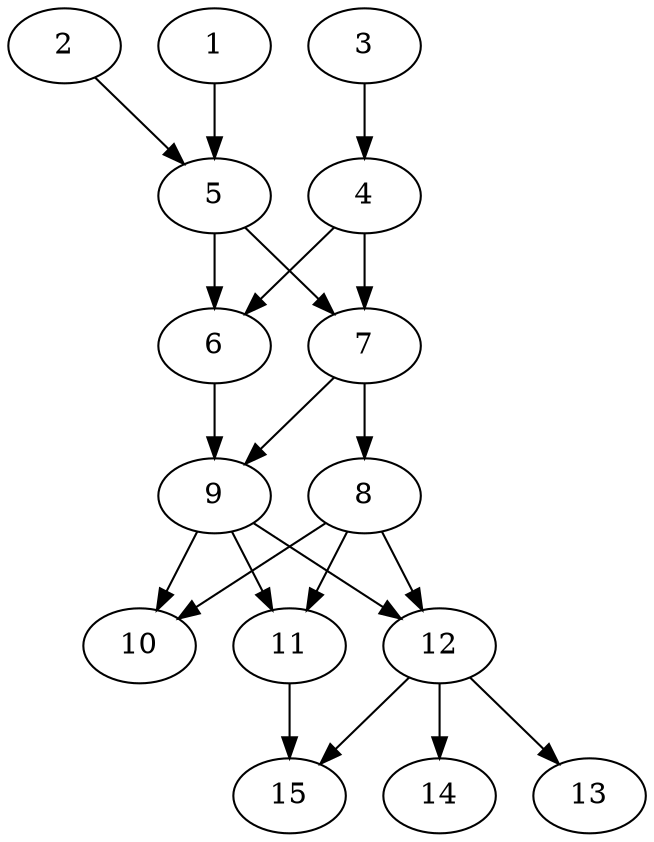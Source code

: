 // DAG automatically generated by daggen at Thu Oct  3 13:59:26 2019
// ./daggen --dot -n 15 --ccr 0.3 --fat 0.5 --regular 0.9 --density 0.9 --mindata 5242880 --maxdata 52428800 
digraph G {
  1 [size="144728747", alpha="0.01", expect_size="43418624"] 
  1 -> 5 [size ="43418624"]
  2 [size="58210987", alpha="0.13", expect_size="17463296"] 
  2 -> 5 [size ="17463296"]
  3 [size="36601173", alpha="0.15", expect_size="10980352"] 
  3 -> 4 [size ="10980352"]
  4 [size="117705387", alpha="0.13", expect_size="35311616"] 
  4 -> 6 [size ="35311616"]
  4 -> 7 [size ="35311616"]
  5 [size="77434880", alpha="0.04", expect_size="23230464"] 
  5 -> 6 [size ="23230464"]
  5 -> 7 [size ="23230464"]
  6 [size="144687787", alpha="0.14", expect_size="43406336"] 
  6 -> 9 [size ="43406336"]
  7 [size="97228800", alpha="0.03", expect_size="29168640"] 
  7 -> 8 [size ="29168640"]
  7 -> 9 [size ="29168640"]
  8 [size="103792640", alpha="0.02", expect_size="31137792"] 
  8 -> 10 [size ="31137792"]
  8 -> 11 [size ="31137792"]
  8 -> 12 [size ="31137792"]
  9 [size="110745600", alpha="0.08", expect_size="33223680"] 
  9 -> 10 [size ="33223680"]
  9 -> 11 [size ="33223680"]
  9 -> 12 [size ="33223680"]
  10 [size="26989227", alpha="0.20", expect_size="8096768"] 
  11 [size="152801280", alpha="0.14", expect_size="45840384"] 
  11 -> 15 [size ="45840384"]
  12 [size="159614293", alpha="0.19", expect_size="47884288"] 
  12 -> 13 [size ="47884288"]
  12 -> 14 [size ="47884288"]
  12 -> 15 [size ="47884288"]
  13 [size="103328427", alpha="0.13", expect_size="30998528"] 
  14 [size="67317760", alpha="0.04", expect_size="20195328"] 
  15 [size="168673280", alpha="0.03", expect_size="50601984"] 
}

